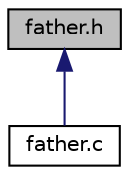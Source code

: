 digraph "father.h"
{
 // INTERACTIVE_SVG=YES
 // LATEX_PDF_SIZE
  edge [fontname="Helvetica",fontsize="10",labelfontname="Helvetica",labelfontsize="10"];
  node [fontname="Helvetica",fontsize="10",shape=record];
  Node1 [label="father.h",height=0.2,width=0.4,color="black", fillcolor="grey75", style="filled", fontcolor="black",tooltip="Father header file."];
  Node1 -> Node2 [dir="back",color="midnightblue",fontsize="10",style="solid",fontname="Helvetica"];
  Node2 [label="father.c",height=0.2,width=0.4,color="black", fillcolor="white", style="filled",URL="$father_8c.html",tooltip="Father program is the entry program for Ex1. To accomplish the task described in EX1 instruction,..."];
}

